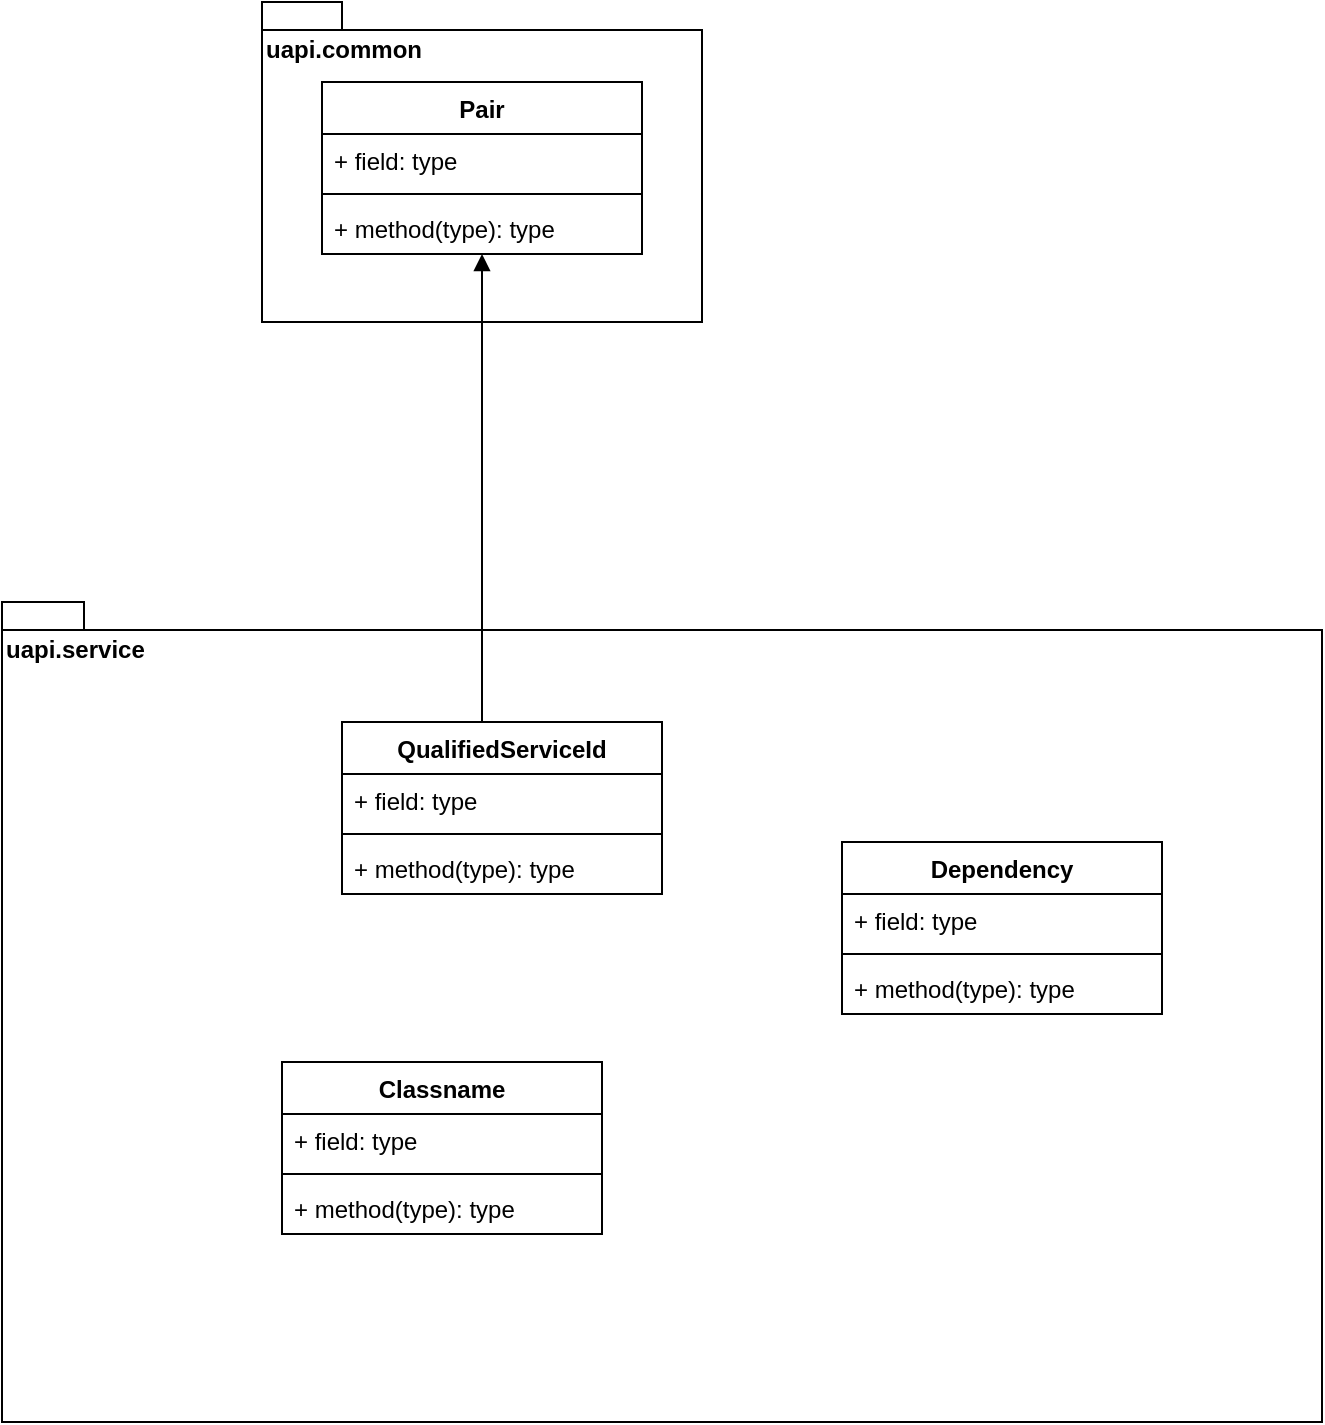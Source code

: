 <mxfile version="13.7.3" type="device"><diagram id="BSYftomxtQvPqew4sjyE" name="Class"><mxGraphModel dx="2379" dy="2071" grid="1" gridSize="10" guides="1" tooltips="1" connect="1" arrows="1" fold="1" page="1" pageScale="1" pageWidth="827" pageHeight="1169" math="0" shadow="0"><root><mxCell id="0"/><mxCell id="j1hepOkqO71Wr4yW4fgI-1" value="Framework API" parent="0"/><mxCell id="j1hepOkqO71Wr4yW4fgI-2" value="uapi.common" style="shape=folder;fontStyle=1;spacingTop=10;tabWidth=40;tabHeight=14;tabPosition=left;html=1;align=left;verticalAlign=top;" parent="j1hepOkqO71Wr4yW4fgI-1" vertex="1"><mxGeometry x="70" y="-190" width="220" height="160" as="geometry"/></mxCell><mxCell id="j1hepOkqO71Wr4yW4fgI-3" value="Pair" style="swimlane;fontStyle=1;align=center;verticalAlign=top;childLayout=stackLayout;horizontal=1;startSize=26;horizontalStack=0;resizeParent=1;resizeParentMax=0;resizeLast=0;collapsible=1;marginBottom=0;" parent="j1hepOkqO71Wr4yW4fgI-1" vertex="1"><mxGeometry x="100" y="-150" width="160" height="86" as="geometry"/></mxCell><mxCell id="j1hepOkqO71Wr4yW4fgI-4" value="+ field: type" style="text;strokeColor=none;fillColor=none;align=left;verticalAlign=top;spacingLeft=4;spacingRight=4;overflow=hidden;rotatable=0;points=[[0,0.5],[1,0.5]];portConstraint=eastwest;" parent="j1hepOkqO71Wr4yW4fgI-3" vertex="1"><mxGeometry y="26" width="160" height="26" as="geometry"/></mxCell><mxCell id="j1hepOkqO71Wr4yW4fgI-5" value="" style="line;strokeWidth=1;fillColor=none;align=left;verticalAlign=middle;spacingTop=-1;spacingLeft=3;spacingRight=3;rotatable=0;labelPosition=right;points=[];portConstraint=eastwest;" parent="j1hepOkqO71Wr4yW4fgI-3" vertex="1"><mxGeometry y="52" width="160" height="8" as="geometry"/></mxCell><mxCell id="j1hepOkqO71Wr4yW4fgI-6" value="+ method(type): type" style="text;strokeColor=none;fillColor=none;align=left;verticalAlign=top;spacingLeft=4;spacingRight=4;overflow=hidden;rotatable=0;points=[[0,0.5],[1,0.5]];portConstraint=eastwest;" parent="j1hepOkqO71Wr4yW4fgI-3" vertex="1"><mxGeometry y="60" width="160" height="26" as="geometry"/></mxCell><mxCell id="1" value="Service API" parent="0"/><mxCell id="T_ElapqV-tx5aOqRbkGv-15" value="uapi.service" style="shape=folder;fontStyle=1;spacingTop=10;tabWidth=40;tabHeight=14;tabPosition=left;html=1;align=left;verticalAlign=top;" parent="1" vertex="1"><mxGeometry x="-60" y="110" width="660" height="410" as="geometry"/></mxCell><mxCell id="T_ElapqV-tx5aOqRbkGv-5" value="Classname" style="swimlane;fontStyle=1;align=center;verticalAlign=top;childLayout=stackLayout;horizontal=1;startSize=26;horizontalStack=0;resizeParent=1;resizeParentMax=0;resizeLast=0;collapsible=1;marginBottom=0;" parent="1" vertex="1"><mxGeometry x="80" y="340" width="160" height="86" as="geometry"/></mxCell><mxCell id="T_ElapqV-tx5aOqRbkGv-6" value="+ field: type" style="text;strokeColor=none;fillColor=none;align=left;verticalAlign=top;spacingLeft=4;spacingRight=4;overflow=hidden;rotatable=0;points=[[0,0.5],[1,0.5]];portConstraint=eastwest;" parent="T_ElapqV-tx5aOqRbkGv-5" vertex="1"><mxGeometry y="26" width="160" height="26" as="geometry"/></mxCell><mxCell id="T_ElapqV-tx5aOqRbkGv-7" value="" style="line;strokeWidth=1;fillColor=none;align=left;verticalAlign=middle;spacingTop=-1;spacingLeft=3;spacingRight=3;rotatable=0;labelPosition=right;points=[];portConstraint=eastwest;" parent="T_ElapqV-tx5aOqRbkGv-5" vertex="1"><mxGeometry y="52" width="160" height="8" as="geometry"/></mxCell><mxCell id="T_ElapqV-tx5aOqRbkGv-8" value="+ method(type): type" style="text;strokeColor=none;fillColor=none;align=left;verticalAlign=top;spacingLeft=4;spacingRight=4;overflow=hidden;rotatable=0;points=[[0,0.5],[1,0.5]];portConstraint=eastwest;" parent="T_ElapqV-tx5aOqRbkGv-5" vertex="1"><mxGeometry y="60" width="160" height="26" as="geometry"/></mxCell><mxCell id="T_ElapqV-tx5aOqRbkGv-1" value="Dependency" style="swimlane;fontStyle=1;align=center;verticalAlign=top;childLayout=stackLayout;horizontal=1;startSize=26;horizontalStack=0;resizeParent=1;resizeParentMax=0;resizeLast=0;collapsible=1;marginBottom=0;" parent="1" vertex="1"><mxGeometry x="360" y="230" width="160" height="86" as="geometry"/></mxCell><mxCell id="T_ElapqV-tx5aOqRbkGv-2" value="+ field: type" style="text;strokeColor=none;fillColor=none;align=left;verticalAlign=top;spacingLeft=4;spacingRight=4;overflow=hidden;rotatable=0;points=[[0,0.5],[1,0.5]];portConstraint=eastwest;" parent="T_ElapqV-tx5aOqRbkGv-1" vertex="1"><mxGeometry y="26" width="160" height="26" as="geometry"/></mxCell><mxCell id="T_ElapqV-tx5aOqRbkGv-3" value="" style="line;strokeWidth=1;fillColor=none;align=left;verticalAlign=middle;spacingTop=-1;spacingLeft=3;spacingRight=3;rotatable=0;labelPosition=right;points=[];portConstraint=eastwest;" parent="T_ElapqV-tx5aOqRbkGv-1" vertex="1"><mxGeometry y="52" width="160" height="8" as="geometry"/></mxCell><mxCell id="T_ElapqV-tx5aOqRbkGv-4" value="+ method(type): type" style="text;strokeColor=none;fillColor=none;align=left;verticalAlign=top;spacingLeft=4;spacingRight=4;overflow=hidden;rotatable=0;points=[[0,0.5],[1,0.5]];portConstraint=eastwest;" parent="T_ElapqV-tx5aOqRbkGv-1" vertex="1"><mxGeometry y="60" width="160" height="26" as="geometry"/></mxCell><mxCell id="T_ElapqV-tx5aOqRbkGv-9" value="QualifiedServiceId" style="swimlane;fontStyle=1;align=center;verticalAlign=top;childLayout=stackLayout;horizontal=1;startSize=26;horizontalStack=0;resizeParent=1;resizeParentMax=0;resizeLast=0;collapsible=1;marginBottom=0;" parent="1" vertex="1"><mxGeometry x="110" y="170" width="160" height="86" as="geometry"/></mxCell><mxCell id="T_ElapqV-tx5aOqRbkGv-10" value="+ field: type" style="text;strokeColor=none;fillColor=none;align=left;verticalAlign=top;spacingLeft=4;spacingRight=4;overflow=hidden;rotatable=0;points=[[0,0.5],[1,0.5]];portConstraint=eastwest;" parent="T_ElapqV-tx5aOqRbkGv-9" vertex="1"><mxGeometry y="26" width="160" height="26" as="geometry"/></mxCell><mxCell id="T_ElapqV-tx5aOqRbkGv-11" value="" style="line;strokeWidth=1;fillColor=none;align=left;verticalAlign=middle;spacingTop=-1;spacingLeft=3;spacingRight=3;rotatable=0;labelPosition=right;points=[];portConstraint=eastwest;" parent="T_ElapqV-tx5aOqRbkGv-9" vertex="1"><mxGeometry y="52" width="160" height="8" as="geometry"/></mxCell><mxCell id="T_ElapqV-tx5aOqRbkGv-12" value="+ method(type): type" style="text;strokeColor=none;fillColor=none;align=left;verticalAlign=top;spacingLeft=4;spacingRight=4;overflow=hidden;rotatable=0;points=[[0,0.5],[1,0.5]];portConstraint=eastwest;" parent="T_ElapqV-tx5aOqRbkGv-9" vertex="1"><mxGeometry y="60" width="160" height="26" as="geometry"/></mxCell><mxCell id="RqIB9ZLhby8ODmVb3je6-1" style="edgeStyle=orthogonalEdgeStyle;rounded=0;orthogonalLoop=1;jettySize=auto;html=1;endArrow=block;endFill=1;" edge="1" parent="1" source="T_ElapqV-tx5aOqRbkGv-9" target="j1hepOkqO71Wr4yW4fgI-3"><mxGeometry relative="1" as="geometry"><Array as="points"><mxPoint x="180" y="120"/><mxPoint x="180" y="120"/></Array></mxGeometry></mxCell></root></mxGraphModel></diagram></mxfile>